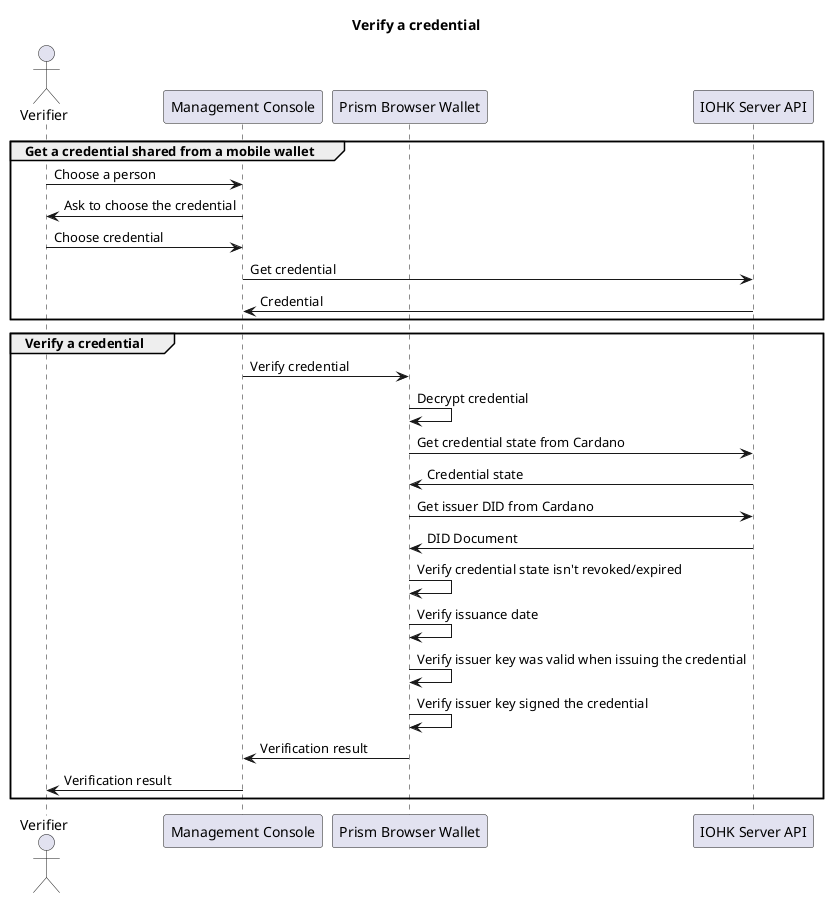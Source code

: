 
@startuml
title Verify a credential

actor Verifier
participant "Management Console" as ManagementConsole
participant "Prism Browser Wallet" as BrowserWallet
participant "IOHK Server API" as ServerAPI

group Get a credential shared from a mobile wallet
    Verifier -> ManagementConsole : Choose a person
    ManagementConsole -> Verifier : Ask to choose the credential
    Verifier -> ManagementConsole : Choose credential
    ManagementConsole -> ServerAPI : Get credential
    ServerAPI -> ManagementConsole : Credential
end

group Verify a credential
    ManagementConsole -> BrowserWallet : Verify credential
    BrowserWallet -> BrowserWallet : Decrypt credential
    BrowserWallet -> ServerAPI : Get credential state from Cardano
    ServerAPI -> BrowserWallet : Credential state
    BrowserWallet -> ServerAPI : Get issuer DID from Cardano
    ServerAPI -> BrowserWallet : DID Document
    BrowserWallet -> BrowserWallet : Verify credential state isn't revoked/expired
    BrowserWallet -> BrowserWallet : Verify issuance date
    BrowserWallet -> BrowserWallet : Verify issuer key was valid when issuing the credential
    BrowserWallet -> BrowserWallet : Verify issuer key signed the credential
    BrowserWallet -> ManagementConsole : Verification result
    ManagementConsole -> Verifier : Verification result
end
@enduml
